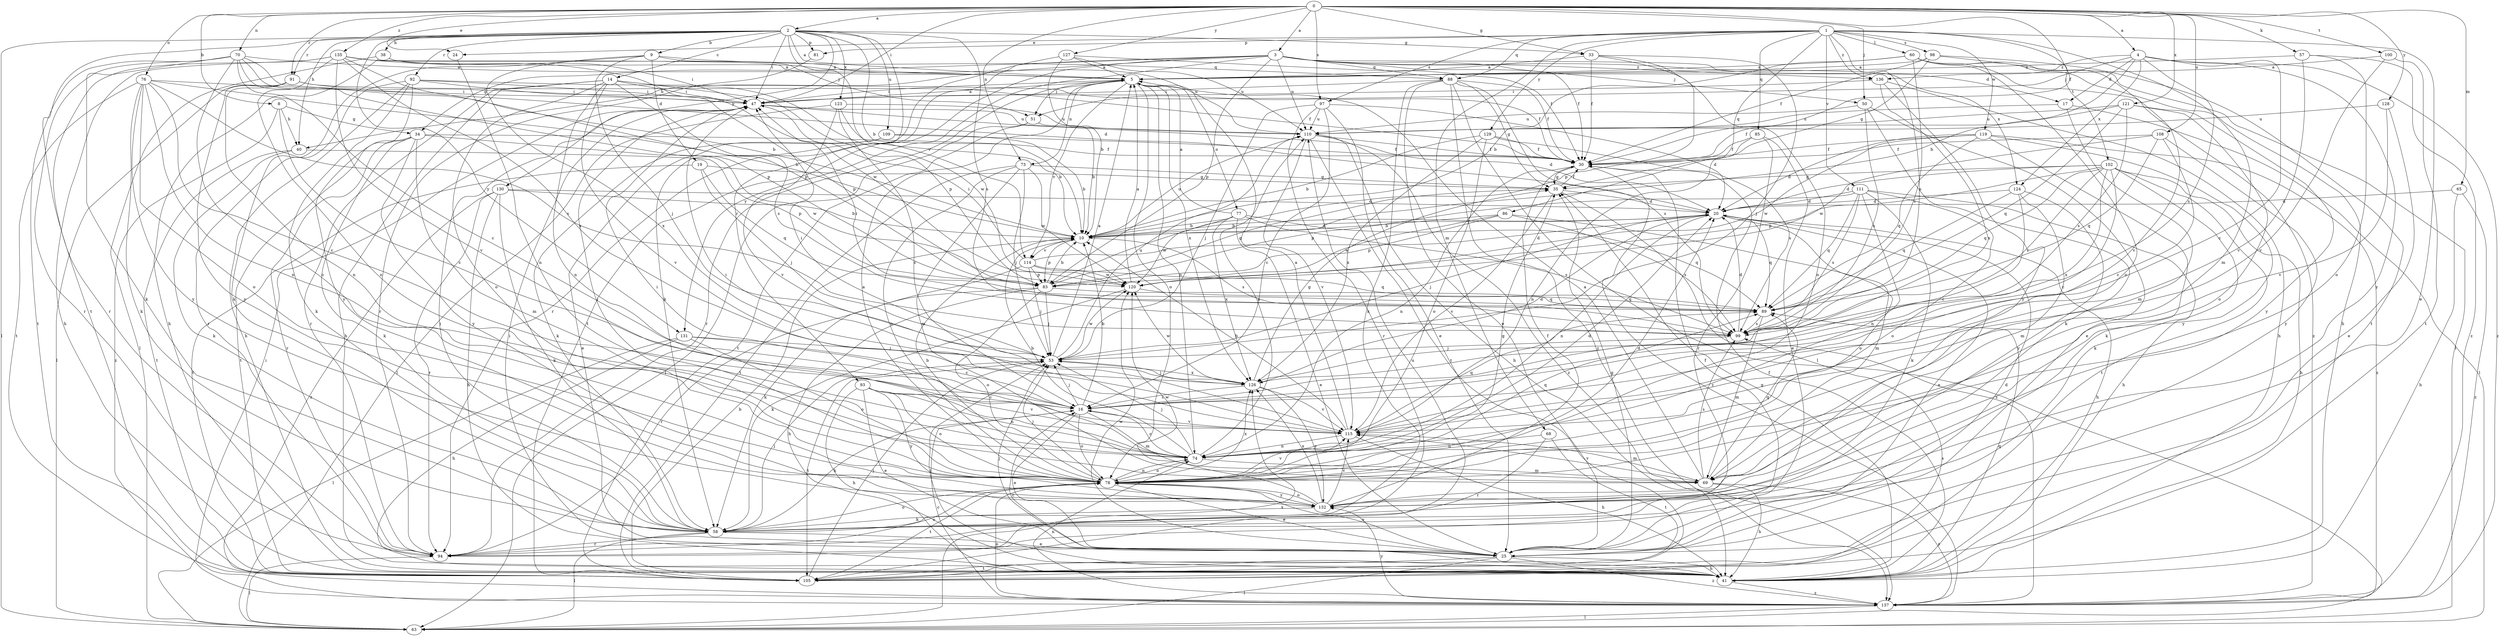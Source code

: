 strict digraph  {
0;
1;
2;
3;
4;
5;
8;
9;
10;
14;
16;
17;
19;
20;
24;
25;
30;
33;
34;
35;
38;
40;
41;
47;
50;
51;
53;
57;
58;
60;
63;
65;
68;
69;
70;
73;
74;
76;
77;
78;
81;
83;
85;
86;
88;
89;
91;
92;
93;
94;
97;
98;
99;
100;
102;
105;
108;
109;
110;
111;
114;
115;
119;
120;
121;
123;
124;
126;
127;
128;
129;
130;
131;
132;
135;
136;
137;
0 -> 2  [label=a];
0 -> 3  [label=a];
0 -> 4  [label=a];
0 -> 8  [label=b];
0 -> 24  [label=e];
0 -> 30  [label=f];
0 -> 33  [label=g];
0 -> 47  [label=i];
0 -> 50  [label=j];
0 -> 57  [label=k];
0 -> 65  [label=m];
0 -> 70  [label=n];
0 -> 73  [label=n];
0 -> 76  [label=o];
0 -> 91  [label=r];
0 -> 97  [label=s];
0 -> 100  [label=t];
0 -> 108  [label=u];
0 -> 121  [label=x];
0 -> 127  [label=y];
0 -> 128  [label=y];
0 -> 135  [label=z];
1 -> 24  [label=e];
1 -> 25  [label=e];
1 -> 60  [label=l];
1 -> 68  [label=m];
1 -> 69  [label=m];
1 -> 81  [label=p];
1 -> 85  [label=q];
1 -> 86  [label=q];
1 -> 88  [label=q];
1 -> 97  [label=s];
1 -> 98  [label=s];
1 -> 99  [label=s];
1 -> 102  [label=t];
1 -> 111  [label=v];
1 -> 119  [label=w];
1 -> 129  [label=y];
1 -> 136  [label=z];
2 -> 5  [label=a];
2 -> 9  [label=b];
2 -> 10  [label=b];
2 -> 14  [label=c];
2 -> 33  [label=g];
2 -> 38  [label=h];
2 -> 40  [label=h];
2 -> 47  [label=i];
2 -> 63  [label=l];
2 -> 81  [label=p];
2 -> 91  [label=r];
2 -> 92  [label=r];
2 -> 93  [label=r];
2 -> 99  [label=s];
2 -> 105  [label=t];
2 -> 109  [label=u];
2 -> 114  [label=v];
2 -> 123  [label=x];
2 -> 130  [label=y];
2 -> 131  [label=y];
3 -> 17  [label=d];
3 -> 30  [label=f];
3 -> 34  [label=g];
3 -> 40  [label=h];
3 -> 50  [label=j];
3 -> 83  [label=p];
3 -> 88  [label=q];
3 -> 94  [label=r];
3 -> 105  [label=t];
3 -> 110  [label=u];
3 -> 124  [label=x];
3 -> 131  [label=y];
3 -> 136  [label=z];
4 -> 10  [label=b];
4 -> 16  [label=c];
4 -> 17  [label=d];
4 -> 51  [label=j];
4 -> 99  [label=s];
4 -> 124  [label=x];
4 -> 132  [label=y];
4 -> 136  [label=z];
4 -> 137  [label=z];
5 -> 47  [label=i];
5 -> 51  [label=j];
5 -> 73  [label=n];
5 -> 74  [label=n];
5 -> 77  [label=o];
5 -> 78  [label=o];
5 -> 94  [label=r];
5 -> 114  [label=v];
5 -> 126  [label=x];
8 -> 16  [label=c];
8 -> 34  [label=g];
8 -> 40  [label=h];
8 -> 137  [label=z];
9 -> 19  [label=d];
9 -> 51  [label=j];
9 -> 53  [label=j];
9 -> 58  [label=k];
9 -> 88  [label=q];
9 -> 126  [label=x];
10 -> 20  [label=d];
10 -> 83  [label=p];
10 -> 99  [label=s];
10 -> 110  [label=u];
10 -> 114  [label=v];
14 -> 41  [label=h];
14 -> 47  [label=i];
14 -> 74  [label=n];
14 -> 78  [label=o];
14 -> 83  [label=p];
14 -> 94  [label=r];
14 -> 99  [label=s];
14 -> 115  [label=v];
14 -> 120  [label=w];
16 -> 10  [label=b];
16 -> 25  [label=e];
16 -> 53  [label=j];
16 -> 58  [label=k];
16 -> 69  [label=m];
16 -> 78  [label=o];
16 -> 115  [label=v];
17 -> 63  [label=l];
17 -> 69  [label=m];
17 -> 110  [label=u];
19 -> 35  [label=g];
19 -> 53  [label=j];
19 -> 89  [label=q];
19 -> 105  [label=t];
20 -> 10  [label=b];
20 -> 25  [label=e];
20 -> 41  [label=h];
20 -> 53  [label=j];
20 -> 69  [label=m];
20 -> 74  [label=n];
20 -> 89  [label=q];
24 -> 74  [label=n];
25 -> 20  [label=d];
25 -> 30  [label=f];
25 -> 35  [label=g];
25 -> 41  [label=h];
25 -> 47  [label=i];
25 -> 53  [label=j];
25 -> 63  [label=l];
25 -> 78  [label=o];
25 -> 105  [label=t];
25 -> 120  [label=w];
25 -> 137  [label=z];
30 -> 35  [label=g];
30 -> 74  [label=n];
30 -> 137  [label=z];
33 -> 5  [label=a];
33 -> 30  [label=f];
33 -> 53  [label=j];
33 -> 78  [label=o];
33 -> 83  [label=p];
34 -> 30  [label=f];
34 -> 58  [label=k];
34 -> 69  [label=m];
34 -> 94  [label=r];
34 -> 105  [label=t];
34 -> 120  [label=w];
34 -> 132  [label=y];
35 -> 20  [label=d];
35 -> 30  [label=f];
35 -> 115  [label=v];
35 -> 137  [label=z];
38 -> 5  [label=a];
38 -> 41  [label=h];
38 -> 47  [label=i];
38 -> 63  [label=l];
40 -> 58  [label=k];
40 -> 83  [label=p];
40 -> 105  [label=t];
41 -> 16  [label=c];
41 -> 30  [label=f];
41 -> 35  [label=g];
41 -> 53  [label=j];
41 -> 89  [label=q];
41 -> 137  [label=z];
47 -> 5  [label=a];
47 -> 20  [label=d];
47 -> 110  [label=u];
50 -> 25  [label=e];
50 -> 58  [label=k];
50 -> 99  [label=s];
50 -> 110  [label=u];
51 -> 10  [label=b];
51 -> 63  [label=l];
51 -> 105  [label=t];
53 -> 5  [label=a];
53 -> 47  [label=i];
53 -> 105  [label=t];
53 -> 110  [label=u];
53 -> 120  [label=w];
53 -> 126  [label=x];
57 -> 5  [label=a];
57 -> 78  [label=o];
57 -> 115  [label=v];
57 -> 137  [label=z];
58 -> 25  [label=e];
58 -> 47  [label=i];
58 -> 53  [label=j];
58 -> 63  [label=l];
58 -> 78  [label=o];
58 -> 94  [label=r];
60 -> 5  [label=a];
60 -> 10  [label=b];
60 -> 41  [label=h];
60 -> 63  [label=l];
60 -> 78  [label=o];
60 -> 99  [label=s];
60 -> 137  [label=z];
63 -> 126  [label=x];
65 -> 20  [label=d];
65 -> 41  [label=h];
65 -> 137  [label=z];
68 -> 74  [label=n];
68 -> 94  [label=r];
68 -> 105  [label=t];
69 -> 5  [label=a];
69 -> 41  [label=h];
69 -> 89  [label=q];
69 -> 99  [label=s];
69 -> 115  [label=v];
69 -> 137  [label=z];
70 -> 5  [label=a];
70 -> 10  [label=b];
70 -> 16  [label=c];
70 -> 20  [label=d];
70 -> 58  [label=k];
70 -> 78  [label=o];
70 -> 83  [label=p];
70 -> 94  [label=r];
70 -> 105  [label=t];
73 -> 35  [label=g];
73 -> 53  [label=j];
73 -> 69  [label=m];
73 -> 78  [label=o];
73 -> 105  [label=t];
73 -> 120  [label=w];
74 -> 10  [label=b];
74 -> 16  [label=c];
74 -> 20  [label=d];
74 -> 47  [label=i];
74 -> 53  [label=j];
74 -> 69  [label=m];
74 -> 78  [label=o];
74 -> 89  [label=q];
74 -> 110  [label=u];
76 -> 10  [label=b];
76 -> 16  [label=c];
76 -> 47  [label=i];
76 -> 58  [label=k];
76 -> 74  [label=n];
76 -> 78  [label=o];
76 -> 99  [label=s];
76 -> 105  [label=t];
76 -> 132  [label=y];
77 -> 5  [label=a];
77 -> 10  [label=b];
77 -> 25  [label=e];
77 -> 89  [label=q];
77 -> 99  [label=s];
77 -> 120  [label=w];
77 -> 126  [label=x];
78 -> 5  [label=a];
78 -> 10  [label=b];
78 -> 20  [label=d];
78 -> 25  [label=e];
78 -> 35  [label=g];
78 -> 47  [label=i];
78 -> 53  [label=j];
78 -> 74  [label=n];
78 -> 105  [label=t];
78 -> 115  [label=v];
78 -> 126  [label=x];
78 -> 132  [label=y];
81 -> 94  [label=r];
83 -> 10  [label=b];
83 -> 35  [label=g];
83 -> 41  [label=h];
83 -> 53  [label=j];
83 -> 78  [label=o];
83 -> 89  [label=q];
83 -> 94  [label=r];
85 -> 25  [label=e];
85 -> 30  [label=f];
85 -> 74  [label=n];
85 -> 94  [label=r];
86 -> 10  [label=b];
86 -> 78  [label=o];
86 -> 83  [label=p];
86 -> 99  [label=s];
86 -> 120  [label=w];
88 -> 25  [label=e];
88 -> 30  [label=f];
88 -> 35  [label=g];
88 -> 47  [label=i];
88 -> 58  [label=k];
88 -> 63  [label=l];
88 -> 99  [label=s];
88 -> 137  [label=z];
89 -> 47  [label=i];
89 -> 69  [label=m];
89 -> 99  [label=s];
91 -> 30  [label=f];
91 -> 47  [label=i];
91 -> 63  [label=l];
91 -> 74  [label=n];
91 -> 132  [label=y];
92 -> 30  [label=f];
92 -> 41  [label=h];
92 -> 47  [label=i];
92 -> 58  [label=k];
92 -> 83  [label=p];
92 -> 94  [label=r];
92 -> 132  [label=y];
93 -> 16  [label=c];
93 -> 25  [label=e];
93 -> 41  [label=h];
93 -> 74  [label=n];
93 -> 78  [label=o];
93 -> 115  [label=v];
93 -> 132  [label=y];
94 -> 63  [label=l];
94 -> 78  [label=o];
97 -> 16  [label=c];
97 -> 20  [label=d];
97 -> 25  [label=e];
97 -> 53  [label=j];
97 -> 94  [label=r];
97 -> 110  [label=u];
98 -> 5  [label=a];
98 -> 30  [label=f];
98 -> 35  [label=g];
98 -> 105  [label=t];
98 -> 115  [label=v];
99 -> 20  [label=d];
99 -> 53  [label=j];
100 -> 5  [label=a];
100 -> 105  [label=t];
100 -> 115  [label=v];
102 -> 16  [label=c];
102 -> 20  [label=d];
102 -> 35  [label=g];
102 -> 41  [label=h];
102 -> 58  [label=k];
102 -> 83  [label=p];
102 -> 89  [label=q];
102 -> 99  [label=s];
102 -> 105  [label=t];
102 -> 126  [label=x];
105 -> 10  [label=b];
105 -> 53  [label=j];
105 -> 99  [label=s];
105 -> 110  [label=u];
108 -> 16  [label=c];
108 -> 30  [label=f];
108 -> 89  [label=q];
108 -> 120  [label=w];
108 -> 132  [label=y];
109 -> 10  [label=b];
109 -> 25  [label=e];
109 -> 30  [label=f];
109 -> 58  [label=k];
110 -> 30  [label=f];
110 -> 41  [label=h];
110 -> 105  [label=t];
110 -> 115  [label=v];
110 -> 137  [label=z];
111 -> 20  [label=d];
111 -> 41  [label=h];
111 -> 58  [label=k];
111 -> 74  [label=n];
111 -> 78  [label=o];
111 -> 83  [label=p];
111 -> 89  [label=q];
111 -> 99  [label=s];
114 -> 20  [label=d];
114 -> 47  [label=i];
114 -> 53  [label=j];
114 -> 58  [label=k];
114 -> 83  [label=p];
114 -> 89  [label=q];
114 -> 120  [label=w];
115 -> 5  [label=a];
115 -> 10  [label=b];
115 -> 41  [label=h];
115 -> 47  [label=i];
115 -> 69  [label=m];
115 -> 74  [label=n];
115 -> 89  [label=q];
119 -> 20  [label=d];
119 -> 30  [label=f];
119 -> 58  [label=k];
119 -> 89  [label=q];
119 -> 120  [label=w];
119 -> 132  [label=y];
119 -> 137  [label=z];
120 -> 5  [label=a];
120 -> 58  [label=k];
120 -> 89  [label=q];
121 -> 30  [label=f];
121 -> 78  [label=o];
121 -> 89  [label=q];
121 -> 99  [label=s];
121 -> 110  [label=u];
121 -> 132  [label=y];
123 -> 10  [label=b];
123 -> 16  [label=c];
123 -> 63  [label=l];
123 -> 110  [label=u];
123 -> 115  [label=v];
124 -> 16  [label=c];
124 -> 20  [label=d];
124 -> 69  [label=m];
124 -> 89  [label=q];
124 -> 132  [label=y];
126 -> 16  [label=c];
126 -> 20  [label=d];
126 -> 35  [label=g];
126 -> 53  [label=j];
126 -> 115  [label=v];
126 -> 120  [label=w];
126 -> 132  [label=y];
127 -> 5  [label=a];
127 -> 10  [label=b];
127 -> 30  [label=f];
127 -> 58  [label=k];
127 -> 110  [label=u];
128 -> 25  [label=e];
128 -> 110  [label=u];
128 -> 115  [label=v];
129 -> 10  [label=b];
129 -> 30  [label=f];
129 -> 78  [label=o];
129 -> 99  [label=s];
129 -> 126  [label=x];
130 -> 10  [label=b];
130 -> 20  [label=d];
130 -> 41  [label=h];
130 -> 58  [label=k];
130 -> 94  [label=r];
130 -> 137  [label=z];
131 -> 16  [label=c];
131 -> 41  [label=h];
131 -> 53  [label=j];
131 -> 63  [label=l];
131 -> 78  [label=o];
132 -> 30  [label=f];
132 -> 58  [label=k];
132 -> 78  [label=o];
132 -> 115  [label=v];
132 -> 120  [label=w];
132 -> 126  [label=x];
135 -> 5  [label=a];
135 -> 41  [label=h];
135 -> 78  [label=o];
135 -> 83  [label=p];
135 -> 94  [label=r];
135 -> 110  [label=u];
135 -> 115  [label=v];
135 -> 120  [label=w];
135 -> 126  [label=x];
136 -> 41  [label=h];
136 -> 47  [label=i];
136 -> 126  [label=x];
136 -> 132  [label=y];
137 -> 16  [label=c];
137 -> 47  [label=i];
137 -> 63  [label=l];
137 -> 74  [label=n];
137 -> 78  [label=o];
137 -> 132  [label=y];
}
